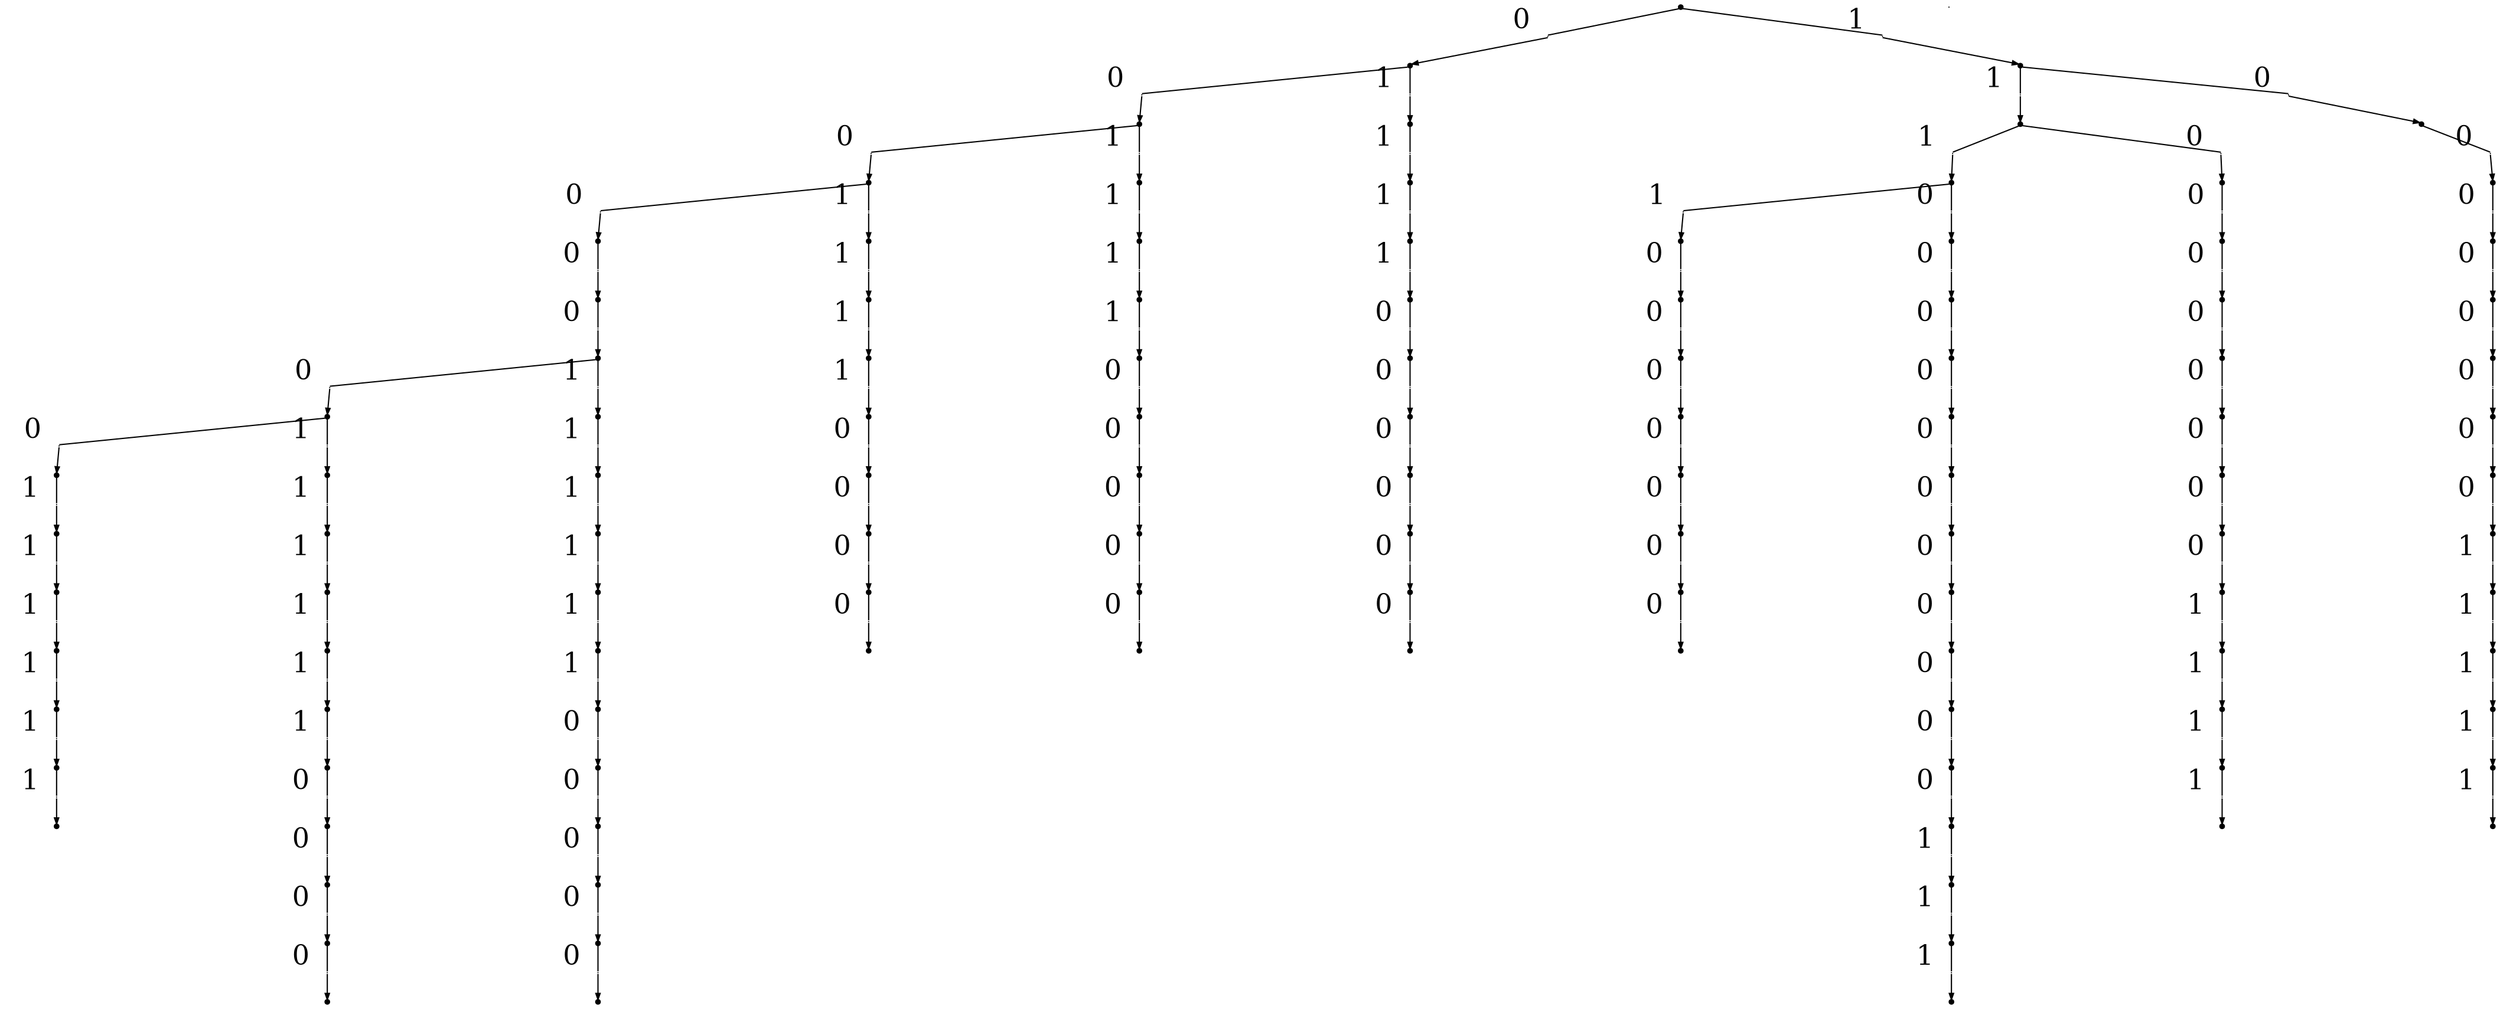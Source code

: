 digraph "" {
	graph [directed=True,
		dpi=300,
		forcelabels=True,
		nodesep=3,
		ordering=out,
		rankdir=TB,
		ranksep=0.3,
		"strict"=False
	];
	node [color=black,
		fillcolor=black,
		fixedsize=true,
		fontsize=22,
		height=.05,
		label="\N",
		shape=point,
		style=filled,
		width=.05
	];
	edge [arrowsize=0.5,
		color=black,
		fontname="Ubuntu Code",
		fontsize=22,
		penwidth=1,
		weight=100
	];
	s	 [label=""];
	"_instr_s.0"	 [width=0,
		xlabel="  0  "];
	s -> "_instr_s.0"	 [dir=none];
	"_instr_s.1"	 [width=0,
		xlabel="  1  "];
	s -> "_instr_s.1"	 [dir=none];
	_instr_s	 [width=0];
	"s.0"	 [label=""];
	"_instr_s.0.0"	 [width=0,
		xlabel="  0  "];
	"s.0" -> "_instr_s.0.0"	 [dir=none];
	"_instr_s.0.1"	 [width=0,
		xlabel="  1  "];
	"s.0" -> "_instr_s.0.1"	 [dir=none];
	"_instr_s.0" -> "s.0";
	"s.0.0"	 [label=""];
	"_instr_s.0.0.0"	 [width=0,
		xlabel="  0  "];
	"s.0.0" -> "_instr_s.0.0.0"	 [dir=none];
	"_instr_s.0.0.1"	 [width=0,
		xlabel="  1  "];
	"s.0.0" -> "_instr_s.0.0.1"	 [dir=none];
	"_instr_s.0.0" -> "s.0.0";
	"s.0.0.0"	 [label=""];
	"_instr_s.0.0.0.0"	 [width=0,
		xlabel="  0  "];
	"s.0.0.0" -> "_instr_s.0.0.0.0"	 [dir=none];
	"_instr_s.0.0.0.1"	 [width=0,
		xlabel="  1  "];
	"s.0.0.0" -> "_instr_s.0.0.0.1"	 [dir=none];
	"_instr_s.0.0.0" -> "s.0.0.0";
	"s.0.0.0.0"	 [label=""];
	"_instr_s.0.0.0.0.0"	 [width=0,
		xlabel="  0  "];
	"s.0.0.0.0" -> "_instr_s.0.0.0.0.0"	 [dir=none];
	"_instr_s.0.0.0.0" -> "s.0.0.0.0";
	"s.0.0.0.0.0"	 [label=""];
	"_instr_s.0.0.0.0.0.0"	 [width=0,
		xlabel="  0  "];
	"s.0.0.0.0.0" -> "_instr_s.0.0.0.0.0.0"	 [dir=none];
	"_instr_s.0.0.0.0.0" -> "s.0.0.0.0.0";
	"s.0.0.0.0.0.0"	 [label=""];
	"_instr_s.0.0.0.0.0.0.0"	 [width=0,
		xlabel="  0  "];
	"s.0.0.0.0.0.0" -> "_instr_s.0.0.0.0.0.0.0"	 [dir=none];
	"_instr_s.0.0.0.0.0.0.1"	 [width=0,
		xlabel="  1  "];
	"s.0.0.0.0.0.0" -> "_instr_s.0.0.0.0.0.0.1"	 [dir=none];
	"_instr_s.0.0.0.0.0.0" -> "s.0.0.0.0.0.0";
	"s.0.0.0.0.0.0.0"	 [label=""];
	"_instr_s.0.0.0.0.0.0.0.0"	 [width=0,
		xlabel="  0  "];
	"s.0.0.0.0.0.0.0" -> "_instr_s.0.0.0.0.0.0.0.0"	 [dir=none];
	"_instr_s.0.0.0.0.0.0.0.1"	 [width=0,
		xlabel="  1  "];
	"s.0.0.0.0.0.0.0" -> "_instr_s.0.0.0.0.0.0.0.1"	 [dir=none];
	"_instr_s.0.0.0.0.0.0.0" -> "s.0.0.0.0.0.0.0";
	"s.0.0.0.0.0.0.0.0"	 [label=""];
	"_instr_s.0.0.0.0.0.0.0.0.1"	 [width=0,
		xlabel="  1  "];
	"s.0.0.0.0.0.0.0.0" -> "_instr_s.0.0.0.0.0.0.0.0.1"	 [dir=none];
	"_instr_s.0.0.0.0.0.0.0.0" -> "s.0.0.0.0.0.0.0.0";
	"s.0.0.0.0.0.0.0.0.1"	 [label=""];
	"_instr_s.0.0.0.0.0.0.0.0.1.1"	 [width=0,
		xlabel="  1  "];
	"s.0.0.0.0.0.0.0.0.1" -> "_instr_s.0.0.0.0.0.0.0.0.1.1"	 [dir=none];
	"_instr_s.0.0.0.0.0.0.0.0.1" -> "s.0.0.0.0.0.0.0.0.1";
	"s.0.0.0.0.0.0.0.0.1.1"	 [label=""];
	"_instr_s.0.0.0.0.0.0.0.0.1.1.1"	 [width=0,
		xlabel="  1  "];
	"s.0.0.0.0.0.0.0.0.1.1" -> "_instr_s.0.0.0.0.0.0.0.0.1.1.1"	 [dir=none];
	"_instr_s.0.0.0.0.0.0.0.0.1.1" -> "s.0.0.0.0.0.0.0.0.1.1";
	"s.0.0.0.0.0.0.0.0.1.1.1"	 [label=""];
	"_instr_s.0.0.0.0.0.0.0.0.1.1.1.1"	 [width=0,
		xlabel="  1  "];
	"s.0.0.0.0.0.0.0.0.1.1.1" -> "_instr_s.0.0.0.0.0.0.0.0.1.1.1.1"	 [dir=none];
	"_instr_s.0.0.0.0.0.0.0.0.1.1.1" -> "s.0.0.0.0.0.0.0.0.1.1.1";
	"s.0.0.0.0.0.0.0.0.1.1.1.1"	 [label=""];
	"_instr_s.0.0.0.0.0.0.0.0.1.1.1.1.1"	 [width=0,
		xlabel="  1  "];
	"s.0.0.0.0.0.0.0.0.1.1.1.1" -> "_instr_s.0.0.0.0.0.0.0.0.1.1.1.1.1"	 [dir=none];
	"_instr_s.0.0.0.0.0.0.0.0.1.1.1.1" -> "s.0.0.0.0.0.0.0.0.1.1.1.1";
	"s.0.0.0.0.0.0.0.0.1.1.1.1.1"	 [label=""];
	"_instr_s.0.0.0.0.0.0.0.0.1.1.1.1.1.1"	 [width=0,
		xlabel="  1  "];
	"s.0.0.0.0.0.0.0.0.1.1.1.1.1" -> "_instr_s.0.0.0.0.0.0.0.0.1.1.1.1.1.1"	 [dir=none];
	"_instr_s.0.0.0.0.0.0.0.0.1.1.1.1.1" -> "s.0.0.0.0.0.0.0.0.1.1.1.1.1";
	"s.0.0.0.0.0.0.0.0.1.1.1.1.1.1"	 [label=""];
	"_instr_s.0.0.0.0.0.0.0.0.1.1.1.1.1.1" -> "s.0.0.0.0.0.0.0.0.1.1.1.1.1.1";
	"s.0.0.0.0.0.0.0.1"	 [label=""];
	"_instr_s.0.0.0.0.0.0.0.1.1"	 [width=0,
		xlabel="  1  "];
	"s.0.0.0.0.0.0.0.1" -> "_instr_s.0.0.0.0.0.0.0.1.1"	 [dir=none];
	"_instr_s.0.0.0.0.0.0.0.1" -> "s.0.0.0.0.0.0.0.1";
	"s.0.0.0.0.0.0.0.1.1"	 [label=""];
	"_instr_s.0.0.0.0.0.0.0.1.1.1"	 [width=0,
		xlabel="  1  "];
	"s.0.0.0.0.0.0.0.1.1" -> "_instr_s.0.0.0.0.0.0.0.1.1.1"	 [dir=none];
	"_instr_s.0.0.0.0.0.0.0.1.1" -> "s.0.0.0.0.0.0.0.1.1";
	"s.0.0.0.0.0.0.0.1.1.1"	 [label=""];
	"_instr_s.0.0.0.0.0.0.0.1.1.1.1"	 [width=0,
		xlabel="  1  "];
	"s.0.0.0.0.0.0.0.1.1.1" -> "_instr_s.0.0.0.0.0.0.0.1.1.1.1"	 [dir=none];
	"_instr_s.0.0.0.0.0.0.0.1.1.1" -> "s.0.0.0.0.0.0.0.1.1.1";
	"s.0.0.0.0.0.0.0.1.1.1.1"	 [label=""];
	"_instr_s.0.0.0.0.0.0.0.1.1.1.1.1"	 [width=0,
		xlabel="  1  "];
	"s.0.0.0.0.0.0.0.1.1.1.1" -> "_instr_s.0.0.0.0.0.0.0.1.1.1.1.1"	 [dir=none];
	"_instr_s.0.0.0.0.0.0.0.1.1.1.1" -> "s.0.0.0.0.0.0.0.1.1.1.1";
	"s.0.0.0.0.0.0.0.1.1.1.1.1"	 [label=""];
	"_instr_s.0.0.0.0.0.0.0.1.1.1.1.1.1"	 [width=0,
		xlabel="  1  "];
	"s.0.0.0.0.0.0.0.1.1.1.1.1" -> "_instr_s.0.0.0.0.0.0.0.1.1.1.1.1.1"	 [dir=none];
	"_instr_s.0.0.0.0.0.0.0.1.1.1.1.1" -> "s.0.0.0.0.0.0.0.1.1.1.1.1";
	"s.0.0.0.0.0.0.0.1.1.1.1.1.1"	 [label=""];
	"_instr_s.0.0.0.0.0.0.0.1.1.1.1.1.1.0"	 [width=0,
		xlabel="  0  "];
	"s.0.0.0.0.0.0.0.1.1.1.1.1.1" -> "_instr_s.0.0.0.0.0.0.0.1.1.1.1.1.1.0"	 [dir=none];
	"_instr_s.0.0.0.0.0.0.0.1.1.1.1.1.1" -> "s.0.0.0.0.0.0.0.1.1.1.1.1.1";
	"s.0.0.0.0.0.0.0.1.1.1.1.1.1.0"	 [label=""];
	"_instr_s.0.0.0.0.0.0.0.1.1.1.1.1.1.0.0"	 [width=0,
		xlabel="  0  "];
	"s.0.0.0.0.0.0.0.1.1.1.1.1.1.0" -> "_instr_s.0.0.0.0.0.0.0.1.1.1.1.1.1.0.0"	 [dir=none];
	"_instr_s.0.0.0.0.0.0.0.1.1.1.1.1.1.0" -> "s.0.0.0.0.0.0.0.1.1.1.1.1.1.0";
	"s.0.0.0.0.0.0.0.1.1.1.1.1.1.0.0"	 [label=""];
	"_instr_s.0.0.0.0.0.0.0.1.1.1.1.1.1.0.0.0"	 [width=0,
		xlabel="  0  "];
	"s.0.0.0.0.0.0.0.1.1.1.1.1.1.0.0" -> "_instr_s.0.0.0.0.0.0.0.1.1.1.1.1.1.0.0.0"	 [dir=none];
	"_instr_s.0.0.0.0.0.0.0.1.1.1.1.1.1.0.0" -> "s.0.0.0.0.0.0.0.1.1.1.1.1.1.0.0";
	"s.0.0.0.0.0.0.0.1.1.1.1.1.1.0.0.0"	 [label=""];
	"_instr_s.0.0.0.0.0.0.0.1.1.1.1.1.1.0.0.0.0"	 [width=0,
		xlabel="  0  "];
	"s.0.0.0.0.0.0.0.1.1.1.1.1.1.0.0.0" -> "_instr_s.0.0.0.0.0.0.0.1.1.1.1.1.1.0.0.0.0"	 [dir=none];
	"_instr_s.0.0.0.0.0.0.0.1.1.1.1.1.1.0.0.0" -> "s.0.0.0.0.0.0.0.1.1.1.1.1.1.0.0.0";
	"s.0.0.0.0.0.0.0.1.1.1.1.1.1.0.0.0.0"	 [label=""];
	"_instr_s.0.0.0.0.0.0.0.1.1.1.1.1.1.0.0.0.0" -> "s.0.0.0.0.0.0.0.1.1.1.1.1.1.0.0.0.0";
	"s.0.0.0.0.0.0.1"	 [label=""];
	"_instr_s.0.0.0.0.0.0.1.1"	 [width=0,
		xlabel="  1  "];
	"s.0.0.0.0.0.0.1" -> "_instr_s.0.0.0.0.0.0.1.1"	 [dir=none];
	"_instr_s.0.0.0.0.0.0.1" -> "s.0.0.0.0.0.0.1";
	"s.0.0.0.0.0.0.1.1"	 [label=""];
	"_instr_s.0.0.0.0.0.0.1.1.1"	 [width=0,
		xlabel="  1  "];
	"s.0.0.0.0.0.0.1.1" -> "_instr_s.0.0.0.0.0.0.1.1.1"	 [dir=none];
	"_instr_s.0.0.0.0.0.0.1.1" -> "s.0.0.0.0.0.0.1.1";
	"s.0.0.0.0.0.0.1.1.1"	 [label=""];
	"_instr_s.0.0.0.0.0.0.1.1.1.1"	 [width=0,
		xlabel="  1  "];
	"s.0.0.0.0.0.0.1.1.1" -> "_instr_s.0.0.0.0.0.0.1.1.1.1"	 [dir=none];
	"_instr_s.0.0.0.0.0.0.1.1.1" -> "s.0.0.0.0.0.0.1.1.1";
	"s.0.0.0.0.0.0.1.1.1.1"	 [label=""];
	"_instr_s.0.0.0.0.0.0.1.1.1.1.1"	 [width=0,
		xlabel="  1  "];
	"s.0.0.0.0.0.0.1.1.1.1" -> "_instr_s.0.0.0.0.0.0.1.1.1.1.1"	 [dir=none];
	"_instr_s.0.0.0.0.0.0.1.1.1.1" -> "s.0.0.0.0.0.0.1.1.1.1";
	"s.0.0.0.0.0.0.1.1.1.1.1"	 [label=""];
	"_instr_s.0.0.0.0.0.0.1.1.1.1.1.1"	 [width=0,
		xlabel="  1  "];
	"s.0.0.0.0.0.0.1.1.1.1.1" -> "_instr_s.0.0.0.0.0.0.1.1.1.1.1.1"	 [dir=none];
	"_instr_s.0.0.0.0.0.0.1.1.1.1.1" -> "s.0.0.0.0.0.0.1.1.1.1.1";
	"s.0.0.0.0.0.0.1.1.1.1.1.1"	 [label=""];
	"_instr_s.0.0.0.0.0.0.1.1.1.1.1.1.0"	 [width=0,
		xlabel="  0  "];
	"s.0.0.0.0.0.0.1.1.1.1.1.1" -> "_instr_s.0.0.0.0.0.0.1.1.1.1.1.1.0"	 [dir=none];
	"_instr_s.0.0.0.0.0.0.1.1.1.1.1.1" -> "s.0.0.0.0.0.0.1.1.1.1.1.1";
	"s.0.0.0.0.0.0.1.1.1.1.1.1.0"	 [label=""];
	"_instr_s.0.0.0.0.0.0.1.1.1.1.1.1.0.0"	 [width=0,
		xlabel="  0  "];
	"s.0.0.0.0.0.0.1.1.1.1.1.1.0" -> "_instr_s.0.0.0.0.0.0.1.1.1.1.1.1.0.0"	 [dir=none];
	"_instr_s.0.0.0.0.0.0.1.1.1.1.1.1.0" -> "s.0.0.0.0.0.0.1.1.1.1.1.1.0";
	"s.0.0.0.0.0.0.1.1.1.1.1.1.0.0"	 [label=""];
	"_instr_s.0.0.0.0.0.0.1.1.1.1.1.1.0.0.0"	 [width=0,
		xlabel="  0  "];
	"s.0.0.0.0.0.0.1.1.1.1.1.1.0.0" -> "_instr_s.0.0.0.0.0.0.1.1.1.1.1.1.0.0.0"	 [dir=none];
	"_instr_s.0.0.0.0.0.0.1.1.1.1.1.1.0.0" -> "s.0.0.0.0.0.0.1.1.1.1.1.1.0.0";
	"s.0.0.0.0.0.0.1.1.1.1.1.1.0.0.0"	 [label=""];
	"_instr_s.0.0.0.0.0.0.1.1.1.1.1.1.0.0.0.0"	 [width=0,
		xlabel="  0  "];
	"s.0.0.0.0.0.0.1.1.1.1.1.1.0.0.0" -> "_instr_s.0.0.0.0.0.0.1.1.1.1.1.1.0.0.0.0"	 [dir=none];
	"_instr_s.0.0.0.0.0.0.1.1.1.1.1.1.0.0.0" -> "s.0.0.0.0.0.0.1.1.1.1.1.1.0.0.0";
	"s.0.0.0.0.0.0.1.1.1.1.1.1.0.0.0.0"	 [label=""];
	"_instr_s.0.0.0.0.0.0.1.1.1.1.1.1.0.0.0.0.0"	 [width=0,
		xlabel="  0  "];
	"s.0.0.0.0.0.0.1.1.1.1.1.1.0.0.0.0" -> "_instr_s.0.0.0.0.0.0.1.1.1.1.1.1.0.0.0.0.0"	 [dir=none];
	"_instr_s.0.0.0.0.0.0.1.1.1.1.1.1.0.0.0.0" -> "s.0.0.0.0.0.0.1.1.1.1.1.1.0.0.0.0";
	"s.0.0.0.0.0.0.1.1.1.1.1.1.0.0.0.0.0"	 [label=""];
	"_instr_s.0.0.0.0.0.0.1.1.1.1.1.1.0.0.0.0.0" -> "s.0.0.0.0.0.0.1.1.1.1.1.1.0.0.0.0.0";
	"s.0.0.0.1"	 [label=""];
	"_instr_s.0.0.0.1.1"	 [width=0,
		xlabel="  1  "];
	"s.0.0.0.1" -> "_instr_s.0.0.0.1.1"	 [dir=none];
	"_instr_s.0.0.0.1" -> "s.0.0.0.1";
	"s.0.0.0.1.1"	 [label=""];
	"_instr_s.0.0.0.1.1.1"	 [width=0,
		xlabel="  1  "];
	"s.0.0.0.1.1" -> "_instr_s.0.0.0.1.1.1"	 [dir=none];
	"_instr_s.0.0.0.1.1" -> "s.0.0.0.1.1";
	"s.0.0.0.1.1.1"	 [label=""];
	"_instr_s.0.0.0.1.1.1.1"	 [width=0,
		xlabel="  1  "];
	"s.0.0.0.1.1.1" -> "_instr_s.0.0.0.1.1.1.1"	 [dir=none];
	"_instr_s.0.0.0.1.1.1" -> "s.0.0.0.1.1.1";
	"s.0.0.0.1.1.1.1"	 [label=""];
	"_instr_s.0.0.0.1.1.1.1.0"	 [width=0,
		xlabel="  0  "];
	"s.0.0.0.1.1.1.1" -> "_instr_s.0.0.0.1.1.1.1.0"	 [dir=none];
	"_instr_s.0.0.0.1.1.1.1" -> "s.0.0.0.1.1.1.1";
	"s.0.0.0.1.1.1.1.0"	 [label=""];
	"_instr_s.0.0.0.1.1.1.1.0.0"	 [width=0,
		xlabel="  0  "];
	"s.0.0.0.1.1.1.1.0" -> "_instr_s.0.0.0.1.1.1.1.0.0"	 [dir=none];
	"_instr_s.0.0.0.1.1.1.1.0" -> "s.0.0.0.1.1.1.1.0";
	"s.0.0.0.1.1.1.1.0.0"	 [label=""];
	"_instr_s.0.0.0.1.1.1.1.0.0.0"	 [width=0,
		xlabel="  0  "];
	"s.0.0.0.1.1.1.1.0.0" -> "_instr_s.0.0.0.1.1.1.1.0.0.0"	 [dir=none];
	"_instr_s.0.0.0.1.1.1.1.0.0" -> "s.0.0.0.1.1.1.1.0.0";
	"s.0.0.0.1.1.1.1.0.0.0"	 [label=""];
	"_instr_s.0.0.0.1.1.1.1.0.0.0.0"	 [width=0,
		xlabel="  0  "];
	"s.0.0.0.1.1.1.1.0.0.0" -> "_instr_s.0.0.0.1.1.1.1.0.0.0.0"	 [dir=none];
	"_instr_s.0.0.0.1.1.1.1.0.0.0" -> "s.0.0.0.1.1.1.1.0.0.0";
	"s.0.0.0.1.1.1.1.0.0.0.0"	 [label=""];
	"_instr_s.0.0.0.1.1.1.1.0.0.0.0" -> "s.0.0.0.1.1.1.1.0.0.0.0";
	"s.0.0.1"	 [label=""];
	"_instr_s.0.0.1.1"	 [width=0,
		xlabel="  1  "];
	"s.0.0.1" -> "_instr_s.0.0.1.1"	 [dir=none];
	"_instr_s.0.0.1" -> "s.0.0.1";
	"s.0.0.1.1"	 [label=""];
	"_instr_s.0.0.1.1.1"	 [width=0,
		xlabel="  1  "];
	"s.0.0.1.1" -> "_instr_s.0.0.1.1.1"	 [dir=none];
	"_instr_s.0.0.1.1" -> "s.0.0.1.1";
	"s.0.0.1.1.1"	 [label=""];
	"_instr_s.0.0.1.1.1.1"	 [width=0,
		xlabel="  1  "];
	"s.0.0.1.1.1" -> "_instr_s.0.0.1.1.1.1"	 [dir=none];
	"_instr_s.0.0.1.1.1" -> "s.0.0.1.1.1";
	"s.0.0.1.1.1.1"	 [label=""];
	"_instr_s.0.0.1.1.1.1.0"	 [width=0,
		xlabel="  0  "];
	"s.0.0.1.1.1.1" -> "_instr_s.0.0.1.1.1.1.0"	 [dir=none];
	"_instr_s.0.0.1.1.1.1" -> "s.0.0.1.1.1.1";
	"s.0.0.1.1.1.1.0"	 [label=""];
	"_instr_s.0.0.1.1.1.1.0.0"	 [width=0,
		xlabel="  0  "];
	"s.0.0.1.1.1.1.0" -> "_instr_s.0.0.1.1.1.1.0.0"	 [dir=none];
	"_instr_s.0.0.1.1.1.1.0" -> "s.0.0.1.1.1.1.0";
	"s.0.0.1.1.1.1.0.0"	 [label=""];
	"_instr_s.0.0.1.1.1.1.0.0.0"	 [width=0,
		xlabel="  0  "];
	"s.0.0.1.1.1.1.0.0" -> "_instr_s.0.0.1.1.1.1.0.0.0"	 [dir=none];
	"_instr_s.0.0.1.1.1.1.0.0" -> "s.0.0.1.1.1.1.0.0";
	"s.0.0.1.1.1.1.0.0.0"	 [label=""];
	"_instr_s.0.0.1.1.1.1.0.0.0.0"	 [width=0,
		xlabel="  0  "];
	"s.0.0.1.1.1.1.0.0.0" -> "_instr_s.0.0.1.1.1.1.0.0.0.0"	 [dir=none];
	"_instr_s.0.0.1.1.1.1.0.0.0" -> "s.0.0.1.1.1.1.0.0.0";
	"s.0.0.1.1.1.1.0.0.0.0"	 [label=""];
	"_instr_s.0.0.1.1.1.1.0.0.0.0.0"	 [width=0,
		xlabel="  0  "];
	"s.0.0.1.1.1.1.0.0.0.0" -> "_instr_s.0.0.1.1.1.1.0.0.0.0.0"	 [dir=none];
	"_instr_s.0.0.1.1.1.1.0.0.0.0" -> "s.0.0.1.1.1.1.0.0.0.0";
	"s.0.0.1.1.1.1.0.0.0.0.0"	 [label=""];
	"_instr_s.0.0.1.1.1.1.0.0.0.0.0" -> "s.0.0.1.1.1.1.0.0.0.0.0";
	"s.0.1"	 [label=""];
	"_instr_s.0.1.1"	 [width=0,
		xlabel="  1  "];
	"s.0.1" -> "_instr_s.0.1.1"	 [dir=none];
	"_instr_s.0.1" -> "s.0.1";
	"s.0.1.1"	 [label=""];
	"_instr_s.0.1.1.1"	 [width=0,
		xlabel="  1  "];
	"s.0.1.1" -> "_instr_s.0.1.1.1"	 [dir=none];
	"_instr_s.0.1.1" -> "s.0.1.1";
	"s.0.1.1.1"	 [label=""];
	"_instr_s.0.1.1.1.1"	 [width=0,
		xlabel="  1  "];
	"s.0.1.1.1" -> "_instr_s.0.1.1.1.1"	 [dir=none];
	"_instr_s.0.1.1.1" -> "s.0.1.1.1";
	"s.0.1.1.1.1"	 [label=""];
	"_instr_s.0.1.1.1.1.0"	 [width=0,
		xlabel="  0  "];
	"s.0.1.1.1.1" -> "_instr_s.0.1.1.1.1.0"	 [dir=none];
	"_instr_s.0.1.1.1.1" -> "s.0.1.1.1.1";
	"s.0.1.1.1.1.0"	 [label=""];
	"_instr_s.0.1.1.1.1.0.0"	 [width=0,
		xlabel="  0  "];
	"s.0.1.1.1.1.0" -> "_instr_s.0.1.1.1.1.0.0"	 [dir=none];
	"_instr_s.0.1.1.1.1.0" -> "s.0.1.1.1.1.0";
	"s.0.1.1.1.1.0.0"	 [label=""];
	"_instr_s.0.1.1.1.1.0.0.0"	 [width=0,
		xlabel="  0  "];
	"s.0.1.1.1.1.0.0" -> "_instr_s.0.1.1.1.1.0.0.0"	 [dir=none];
	"_instr_s.0.1.1.1.1.0.0" -> "s.0.1.1.1.1.0.0";
	"s.0.1.1.1.1.0.0.0"	 [label=""];
	"_instr_s.0.1.1.1.1.0.0.0.0"	 [width=0,
		xlabel="  0  "];
	"s.0.1.1.1.1.0.0.0" -> "_instr_s.0.1.1.1.1.0.0.0.0"	 [dir=none];
	"_instr_s.0.1.1.1.1.0.0.0" -> "s.0.1.1.1.1.0.0.0";
	"s.0.1.1.1.1.0.0.0.0"	 [label=""];
	"_instr_s.0.1.1.1.1.0.0.0.0.0"	 [width=0,
		xlabel="  0  "];
	"s.0.1.1.1.1.0.0.0.0" -> "_instr_s.0.1.1.1.1.0.0.0.0.0"	 [dir=none];
	"_instr_s.0.1.1.1.1.0.0.0.0" -> "s.0.1.1.1.1.0.0.0.0";
	"s.0.1.1.1.1.0.0.0.0.0"	 [label=""];
	"_instr_s.0.1.1.1.1.0.0.0.0.0.0"	 [width=0,
		xlabel="  0  "];
	"s.0.1.1.1.1.0.0.0.0.0" -> "_instr_s.0.1.1.1.1.0.0.0.0.0.0"	 [dir=none];
	"_instr_s.0.1.1.1.1.0.0.0.0.0" -> "s.0.1.1.1.1.0.0.0.0.0";
	"s.0.1.1.1.1.0.0.0.0.0.0"	 [label=""];
	"_instr_s.0.1.1.1.1.0.0.0.0.0.0" -> "s.0.1.1.1.1.0.0.0.0.0.0";
	"s.1"	 [label=""];
	"_instr_s.1.1"	 [width=0,
		xlabel="  1  "];
	"s.1" -> "_instr_s.1.1"	 [dir=none];
	"_instr_s.1.0"	 [width=0,
		xlabel="  0  "];
	"s.1" -> "_instr_s.1.0"	 [dir=none];
	"_instr_s.1" -> "s.1";
	"s.1.1"	 [label=""];
	"_instr_s.1.1.1"	 [width=0,
		xlabel="  1  "];
	"s.1.1" -> "_instr_s.1.1.1"	 [dir=none];
	"_instr_s.1.1.0"	 [width=0,
		xlabel="  0  "];
	"s.1.1" -> "_instr_s.1.1.0"	 [dir=none];
	"_instr_s.1.1" -> "s.1.1";
	"s.1.1.1"	 [label=""];
	"_instr_s.1.1.1.1"	 [width=0,
		xlabel="  1  "];
	"s.1.1.1" -> "_instr_s.1.1.1.1"	 [dir=none];
	"_instr_s.1.1.1.0"	 [width=0,
		xlabel="  0  "];
	"s.1.1.1" -> "_instr_s.1.1.1.0"	 [dir=none];
	"_instr_s.1.1.1" -> "s.1.1.1";
	"s.1.1.1.1"	 [label=""];
	"_instr_s.1.1.1.1.0"	 [width=0,
		xlabel="  0  "];
	"s.1.1.1.1" -> "_instr_s.1.1.1.1.0"	 [dir=none];
	"_instr_s.1.1.1.1" -> "s.1.1.1.1";
	"s.1.1.1.1.0"	 [label=""];
	"_instr_s.1.1.1.1.0.0"	 [width=0,
		xlabel="  0  "];
	"s.1.1.1.1.0" -> "_instr_s.1.1.1.1.0.0"	 [dir=none];
	"_instr_s.1.1.1.1.0" -> "s.1.1.1.1.0";
	"s.1.1.1.1.0.0"	 [label=""];
	"_instr_s.1.1.1.1.0.0.0"	 [width=0,
		xlabel="  0  "];
	"s.1.1.1.1.0.0" -> "_instr_s.1.1.1.1.0.0.0"	 [dir=none];
	"_instr_s.1.1.1.1.0.0" -> "s.1.1.1.1.0.0";
	"s.1.1.1.1.0.0.0"	 [label=""];
	"_instr_s.1.1.1.1.0.0.0.0"	 [width=0,
		xlabel="  0  "];
	"s.1.1.1.1.0.0.0" -> "_instr_s.1.1.1.1.0.0.0.0"	 [dir=none];
	"_instr_s.1.1.1.1.0.0.0" -> "s.1.1.1.1.0.0.0";
	"s.1.1.1.1.0.0.0.0"	 [label=""];
	"_instr_s.1.1.1.1.0.0.0.0.0"	 [width=0,
		xlabel="  0  "];
	"s.1.1.1.1.0.0.0.0" -> "_instr_s.1.1.1.1.0.0.0.0.0"	 [dir=none];
	"_instr_s.1.1.1.1.0.0.0.0" -> "s.1.1.1.1.0.0.0.0";
	"s.1.1.1.1.0.0.0.0.0"	 [label=""];
	"_instr_s.1.1.1.1.0.0.0.0.0.0"	 [width=0,
		xlabel="  0  "];
	"s.1.1.1.1.0.0.0.0.0" -> "_instr_s.1.1.1.1.0.0.0.0.0.0"	 [dir=none];
	"_instr_s.1.1.1.1.0.0.0.0.0" -> "s.1.1.1.1.0.0.0.0.0";
	"s.1.1.1.1.0.0.0.0.0.0"	 [label=""];
	"_instr_s.1.1.1.1.0.0.0.0.0.0.0"	 [width=0,
		xlabel="  0  "];
	"s.1.1.1.1.0.0.0.0.0.0" -> "_instr_s.1.1.1.1.0.0.0.0.0.0.0"	 [dir=none];
	"_instr_s.1.1.1.1.0.0.0.0.0.0" -> "s.1.1.1.1.0.0.0.0.0.0";
	"s.1.1.1.1.0.0.0.0.0.0.0"	 [label=""];
	"_instr_s.1.1.1.1.0.0.0.0.0.0.0" -> "s.1.1.1.1.0.0.0.0.0.0.0";
	"s.1.1.1.0"	 [label=""];
	"_instr_s.1.1.1.0.0"	 [width=0,
		xlabel="  0  "];
	"s.1.1.1.0" -> "_instr_s.1.1.1.0.0"	 [dir=none];
	"_instr_s.1.1.1.0" -> "s.1.1.1.0";
	"s.1.1.1.0.0"	 [label=""];
	"_instr_s.1.1.1.0.0.0"	 [width=0,
		xlabel="  0  "];
	"s.1.1.1.0.0" -> "_instr_s.1.1.1.0.0.0"	 [dir=none];
	"_instr_s.1.1.1.0.0" -> "s.1.1.1.0.0";
	"s.1.1.1.0.0.0"	 [label=""];
	"_instr_s.1.1.1.0.0.0.0"	 [width=0,
		xlabel="  0  "];
	"s.1.1.1.0.0.0" -> "_instr_s.1.1.1.0.0.0.0"	 [dir=none];
	"_instr_s.1.1.1.0.0.0" -> "s.1.1.1.0.0.0";
	"s.1.1.1.0.0.0.0"	 [label=""];
	"_instr_s.1.1.1.0.0.0.0.0"	 [width=0,
		xlabel="  0  "];
	"s.1.1.1.0.0.0.0" -> "_instr_s.1.1.1.0.0.0.0.0"	 [dir=none];
	"_instr_s.1.1.1.0.0.0.0" -> "s.1.1.1.0.0.0.0";
	"s.1.1.1.0.0.0.0.0"	 [label=""];
	"_instr_s.1.1.1.0.0.0.0.0.0"	 [width=0,
		xlabel="  0  "];
	"s.1.1.1.0.0.0.0.0" -> "_instr_s.1.1.1.0.0.0.0.0.0"	 [dir=none];
	"_instr_s.1.1.1.0.0.0.0.0" -> "s.1.1.1.0.0.0.0.0";
	"s.1.1.1.0.0.0.0.0.0"	 [label=""];
	"_instr_s.1.1.1.0.0.0.0.0.0.0"	 [width=0,
		xlabel="  0  "];
	"s.1.1.1.0.0.0.0.0.0" -> "_instr_s.1.1.1.0.0.0.0.0.0.0"	 [dir=none];
	"_instr_s.1.1.1.0.0.0.0.0.0" -> "s.1.1.1.0.0.0.0.0.0";
	"s.1.1.1.0.0.0.0.0.0.0"	 [label=""];
	"_instr_s.1.1.1.0.0.0.0.0.0.0.0"	 [width=0,
		xlabel="  0  "];
	"s.1.1.1.0.0.0.0.0.0.0" -> "_instr_s.1.1.1.0.0.0.0.0.0.0.0"	 [dir=none];
	"_instr_s.1.1.1.0.0.0.0.0.0.0" -> "s.1.1.1.0.0.0.0.0.0.0";
	"s.1.1.1.0.0.0.0.0.0.0.0"	 [label=""];
	"_instr_s.1.1.1.0.0.0.0.0.0.0.0.0"	 [width=0,
		xlabel="  0  "];
	"s.1.1.1.0.0.0.0.0.0.0.0" -> "_instr_s.1.1.1.0.0.0.0.0.0.0.0.0"	 [dir=none];
	"_instr_s.1.1.1.0.0.0.0.0.0.0.0" -> "s.1.1.1.0.0.0.0.0.0.0.0";
	"s.1.1.1.0.0.0.0.0.0.0.0.0"	 [label=""];
	"_instr_s.1.1.1.0.0.0.0.0.0.0.0.0.0"	 [width=0,
		xlabel="  0  "];
	"s.1.1.1.0.0.0.0.0.0.0.0.0" -> "_instr_s.1.1.1.0.0.0.0.0.0.0.0.0.0"	 [dir=none];
	"_instr_s.1.1.1.0.0.0.0.0.0.0.0.0" -> "s.1.1.1.0.0.0.0.0.0.0.0.0";
	"s.1.1.1.0.0.0.0.0.0.0.0.0.0"	 [label=""];
	"_instr_s.1.1.1.0.0.0.0.0.0.0.0.0.0.0"	 [width=0,
		xlabel="  0  "];
	"s.1.1.1.0.0.0.0.0.0.0.0.0.0" -> "_instr_s.1.1.1.0.0.0.0.0.0.0.0.0.0.0"	 [dir=none];
	"_instr_s.1.1.1.0.0.0.0.0.0.0.0.0.0" -> "s.1.1.1.0.0.0.0.0.0.0.0.0.0";
	"s.1.1.1.0.0.0.0.0.0.0.0.0.0.0"	 [label=""];
	"_instr_s.1.1.1.0.0.0.0.0.0.0.0.0.0.0.1"	 [width=0,
		xlabel="  1  "];
	"s.1.1.1.0.0.0.0.0.0.0.0.0.0.0" -> "_instr_s.1.1.1.0.0.0.0.0.0.0.0.0.0.0.1"	 [dir=none];
	"_instr_s.1.1.1.0.0.0.0.0.0.0.0.0.0.0" -> "s.1.1.1.0.0.0.0.0.0.0.0.0.0.0";
	"s.1.1.1.0.0.0.0.0.0.0.0.0.0.0.1"	 [label=""];
	"_instr_s.1.1.1.0.0.0.0.0.0.0.0.0.0.0.1.1"	 [width=0,
		xlabel="  1  "];
	"s.1.1.1.0.0.0.0.0.0.0.0.0.0.0.1" -> "_instr_s.1.1.1.0.0.0.0.0.0.0.0.0.0.0.1.1"	 [dir=none];
	"_instr_s.1.1.1.0.0.0.0.0.0.0.0.0.0.0.1" -> "s.1.1.1.0.0.0.0.0.0.0.0.0.0.0.1";
	"s.1.1.1.0.0.0.0.0.0.0.0.0.0.0.1.1"	 [label=""];
	"_instr_s.1.1.1.0.0.0.0.0.0.0.0.0.0.0.1.1.1"	 [width=0,
		xlabel="  1  "];
	"s.1.1.1.0.0.0.0.0.0.0.0.0.0.0.1.1" -> "_instr_s.1.1.1.0.0.0.0.0.0.0.0.0.0.0.1.1.1"	 [dir=none];
	"_instr_s.1.1.1.0.0.0.0.0.0.0.0.0.0.0.1.1" -> "s.1.1.1.0.0.0.0.0.0.0.0.0.0.0.1.1";
	"s.1.1.1.0.0.0.0.0.0.0.0.0.0.0.1.1.1"	 [label=""];
	"_instr_s.1.1.1.0.0.0.0.0.0.0.0.0.0.0.1.1.1" -> "s.1.1.1.0.0.0.0.0.0.0.0.0.0.0.1.1.1";
	"s.1.1.0"	 [label=""];
	"_instr_s.1.1.0.0"	 [width=0,
		xlabel="  0  "];
	"s.1.1.0" -> "_instr_s.1.1.0.0"	 [dir=none];
	"_instr_s.1.1.0" -> "s.1.1.0";
	"s.1.1.0.0"	 [label=""];
	"_instr_s.1.1.0.0.0"	 [width=0,
		xlabel="  0  "];
	"s.1.1.0.0" -> "_instr_s.1.1.0.0.0"	 [dir=none];
	"_instr_s.1.1.0.0" -> "s.1.1.0.0";
	"s.1.1.0.0.0"	 [label=""];
	"_instr_s.1.1.0.0.0.0"	 [width=0,
		xlabel="  0  "];
	"s.1.1.0.0.0" -> "_instr_s.1.1.0.0.0.0"	 [dir=none];
	"_instr_s.1.1.0.0.0" -> "s.1.1.0.0.0";
	"s.1.1.0.0.0.0"	 [label=""];
	"_instr_s.1.1.0.0.0.0.0"	 [width=0,
		xlabel="  0  "];
	"s.1.1.0.0.0.0" -> "_instr_s.1.1.0.0.0.0.0"	 [dir=none];
	"_instr_s.1.1.0.0.0.0" -> "s.1.1.0.0.0.0";
	"s.1.1.0.0.0.0.0"	 [label=""];
	"_instr_s.1.1.0.0.0.0.0.0"	 [width=0,
		xlabel="  0  "];
	"s.1.1.0.0.0.0.0" -> "_instr_s.1.1.0.0.0.0.0.0"	 [dir=none];
	"_instr_s.1.1.0.0.0.0.0" -> "s.1.1.0.0.0.0.0";
	"s.1.1.0.0.0.0.0.0"	 [label=""];
	"_instr_s.1.1.0.0.0.0.0.0.0"	 [width=0,
		xlabel="  0  "];
	"s.1.1.0.0.0.0.0.0" -> "_instr_s.1.1.0.0.0.0.0.0.0"	 [dir=none];
	"_instr_s.1.1.0.0.0.0.0.0" -> "s.1.1.0.0.0.0.0.0";
	"s.1.1.0.0.0.0.0.0.0"	 [label=""];
	"_instr_s.1.1.0.0.0.0.0.0.0.0"	 [width=0,
		xlabel="  0  "];
	"s.1.1.0.0.0.0.0.0.0" -> "_instr_s.1.1.0.0.0.0.0.0.0.0"	 [dir=none];
	"_instr_s.1.1.0.0.0.0.0.0.0" -> "s.1.1.0.0.0.0.0.0.0";
	"s.1.1.0.0.0.0.0.0.0.0"	 [label=""];
	"_instr_s.1.1.0.0.0.0.0.0.0.0.1"	 [width=0,
		xlabel="  1  "];
	"s.1.1.0.0.0.0.0.0.0.0" -> "_instr_s.1.1.0.0.0.0.0.0.0.0.1"	 [dir=none];
	"_instr_s.1.1.0.0.0.0.0.0.0.0" -> "s.1.1.0.0.0.0.0.0.0.0";
	"s.1.1.0.0.0.0.0.0.0.0.1"	 [label=""];
	"_instr_s.1.1.0.0.0.0.0.0.0.0.1.1"	 [width=0,
		xlabel="  1  "];
	"s.1.1.0.0.0.0.0.0.0.0.1" -> "_instr_s.1.1.0.0.0.0.0.0.0.0.1.1"	 [dir=none];
	"_instr_s.1.1.0.0.0.0.0.0.0.0.1" -> "s.1.1.0.0.0.0.0.0.0.0.1";
	"s.1.1.0.0.0.0.0.0.0.0.1.1"	 [label=""];
	"_instr_s.1.1.0.0.0.0.0.0.0.0.1.1.1"	 [width=0,
		xlabel="  1  "];
	"s.1.1.0.0.0.0.0.0.0.0.1.1" -> "_instr_s.1.1.0.0.0.0.0.0.0.0.1.1.1"	 [dir=none];
	"_instr_s.1.1.0.0.0.0.0.0.0.0.1.1" -> "s.1.1.0.0.0.0.0.0.0.0.1.1";
	"s.1.1.0.0.0.0.0.0.0.0.1.1.1"	 [label=""];
	"_instr_s.1.1.0.0.0.0.0.0.0.0.1.1.1.1"	 [width=0,
		xlabel="  1  "];
	"s.1.1.0.0.0.0.0.0.0.0.1.1.1" -> "_instr_s.1.1.0.0.0.0.0.0.0.0.1.1.1.1"	 [dir=none];
	"_instr_s.1.1.0.0.0.0.0.0.0.0.1.1.1" -> "s.1.1.0.0.0.0.0.0.0.0.1.1.1";
	"s.1.1.0.0.0.0.0.0.0.0.1.1.1.1"	 [label=""];
	"_instr_s.1.1.0.0.0.0.0.0.0.0.1.1.1.1" -> "s.1.1.0.0.0.0.0.0.0.0.1.1.1.1";
	"s.1.0"	 [label=""];
	"_instr_s.1.0.0"	 [width=0,
		xlabel="  0  "];
	"s.1.0" -> "_instr_s.1.0.0"	 [dir=none];
	"_instr_s.1.0" -> "s.1.0";
	"s.1.0.0"	 [label=""];
	"_instr_s.1.0.0.0"	 [width=0,
		xlabel="  0  "];
	"s.1.0.0" -> "_instr_s.1.0.0.0"	 [dir=none];
	"_instr_s.1.0.0" -> "s.1.0.0";
	"s.1.0.0.0"	 [label=""];
	"_instr_s.1.0.0.0.0"	 [width=0,
		xlabel="  0  "];
	"s.1.0.0.0" -> "_instr_s.1.0.0.0.0"	 [dir=none];
	"_instr_s.1.0.0.0" -> "s.1.0.0.0";
	"s.1.0.0.0.0"	 [label=""];
	"_instr_s.1.0.0.0.0.0"	 [width=0,
		xlabel="  0  "];
	"s.1.0.0.0.0" -> "_instr_s.1.0.0.0.0.0"	 [dir=none];
	"_instr_s.1.0.0.0.0" -> "s.1.0.0.0.0";
	"s.1.0.0.0.0.0"	 [label=""];
	"_instr_s.1.0.0.0.0.0.0"	 [width=0,
		xlabel="  0  "];
	"s.1.0.0.0.0.0" -> "_instr_s.1.0.0.0.0.0.0"	 [dir=none];
	"_instr_s.1.0.0.0.0.0" -> "s.1.0.0.0.0.0";
	"s.1.0.0.0.0.0.0"	 [label=""];
	"_instr_s.1.0.0.0.0.0.0.0"	 [width=0,
		xlabel="  0  "];
	"s.1.0.0.0.0.0.0" -> "_instr_s.1.0.0.0.0.0.0.0"	 [dir=none];
	"_instr_s.1.0.0.0.0.0.0" -> "s.1.0.0.0.0.0.0";
	"s.1.0.0.0.0.0.0.0"	 [label=""];
	"_instr_s.1.0.0.0.0.0.0.0.0"	 [width=0,
		xlabel="  0  "];
	"s.1.0.0.0.0.0.0.0" -> "_instr_s.1.0.0.0.0.0.0.0.0"	 [dir=none];
	"_instr_s.1.0.0.0.0.0.0.0" -> "s.1.0.0.0.0.0.0.0";
	"s.1.0.0.0.0.0.0.0.0"	 [label=""];
	"_instr_s.1.0.0.0.0.0.0.0.0.1"	 [width=0,
		xlabel="  1  "];
	"s.1.0.0.0.0.0.0.0.0" -> "_instr_s.1.0.0.0.0.0.0.0.0.1"	 [dir=none];
	"_instr_s.1.0.0.0.0.0.0.0.0" -> "s.1.0.0.0.0.0.0.0.0";
	"s.1.0.0.0.0.0.0.0.0.1"	 [label=""];
	"_instr_s.1.0.0.0.0.0.0.0.0.1.1"	 [width=0,
		xlabel="  1  "];
	"s.1.0.0.0.0.0.0.0.0.1" -> "_instr_s.1.0.0.0.0.0.0.0.0.1.1"	 [dir=none];
	"_instr_s.1.0.0.0.0.0.0.0.0.1" -> "s.1.0.0.0.0.0.0.0.0.1";
	"s.1.0.0.0.0.0.0.0.0.1.1"	 [label=""];
	"_instr_s.1.0.0.0.0.0.0.0.0.1.1.1"	 [width=0,
		xlabel="  1  "];
	"s.1.0.0.0.0.0.0.0.0.1.1" -> "_instr_s.1.0.0.0.0.0.0.0.0.1.1.1"	 [dir=none];
	"_instr_s.1.0.0.0.0.0.0.0.0.1.1" -> "s.1.0.0.0.0.0.0.0.0.1.1";
	"s.1.0.0.0.0.0.0.0.0.1.1.1"	 [label=""];
	"_instr_s.1.0.0.0.0.0.0.0.0.1.1.1.1"	 [width=0,
		xlabel="  1  "];
	"s.1.0.0.0.0.0.0.0.0.1.1.1" -> "_instr_s.1.0.0.0.0.0.0.0.0.1.1.1.1"	 [dir=none];
	"_instr_s.1.0.0.0.0.0.0.0.0.1.1.1" -> "s.1.0.0.0.0.0.0.0.0.1.1.1";
	"s.1.0.0.0.0.0.0.0.0.1.1.1.1"	 [label=""];
	"_instr_s.1.0.0.0.0.0.0.0.0.1.1.1.1.1"	 [width=0,
		xlabel="  1  "];
	"s.1.0.0.0.0.0.0.0.0.1.1.1.1" -> "_instr_s.1.0.0.0.0.0.0.0.0.1.1.1.1.1"	 [dir=none];
	"_instr_s.1.0.0.0.0.0.0.0.0.1.1.1.1" -> "s.1.0.0.0.0.0.0.0.0.1.1.1.1";
	"s.1.0.0.0.0.0.0.0.0.1.1.1.1.1"	 [label=""];
	"_instr_s.1.0.0.0.0.0.0.0.0.1.1.1.1.1" -> "s.1.0.0.0.0.0.0.0.0.1.1.1.1.1";
}

